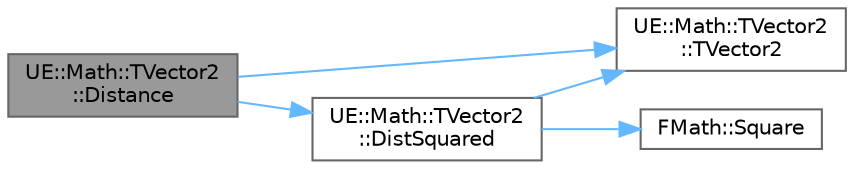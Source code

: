 digraph "UE::Math::TVector2::Distance"
{
 // INTERACTIVE_SVG=YES
 // LATEX_PDF_SIZE
  bgcolor="transparent";
  edge [fontname=Helvetica,fontsize=10,labelfontname=Helvetica,labelfontsize=10];
  node [fontname=Helvetica,fontsize=10,shape=box,height=0.2,width=0.4];
  rankdir="LR";
  Node1 [id="Node000001",label="UE::Math::TVector2\l::Distance",height=0.2,width=0.4,color="gray40", fillcolor="grey60", style="filled", fontcolor="black",tooltip="Distance between two 2D points."];
  Node1 -> Node2 [id="edge1_Node000001_Node000002",color="steelblue1",style="solid",tooltip=" "];
  Node2 [id="Node000002",label="UE::Math::TVector2\l::TVector2",height=0.2,width=0.4,color="grey40", fillcolor="white", style="filled",URL="$d2/d80/structUE_1_1Math_1_1TVector2.html#ab23df193e534bdadf888f197bd6ce3ee",tooltip="Default constructor (no initialization)."];
  Node1 -> Node3 [id="edge2_Node000001_Node000003",color="steelblue1",style="solid",tooltip=" "];
  Node3 [id="Node000003",label="UE::Math::TVector2\l::DistSquared",height=0.2,width=0.4,color="grey40", fillcolor="white", style="filled",URL="$d2/d80/structUE_1_1Math_1_1TVector2.html#a281438354a91e91e8a60bae5d3473ab4",tooltip="Squared distance between two 2D points."];
  Node3 -> Node2 [id="edge3_Node000003_Node000002",color="steelblue1",style="solid",tooltip=" "];
  Node3 -> Node4 [id="edge4_Node000003_Node000004",color="steelblue1",style="solid",tooltip=" "];
  Node4 [id="Node000004",label="FMath::Square",height=0.2,width=0.4,color="grey40", fillcolor="white", style="filled",URL="$dc/d20/structFMath.html#a75ab76fcf6b3ba793913464f8798ea6b",tooltip="Multiples value by itself."];
}
